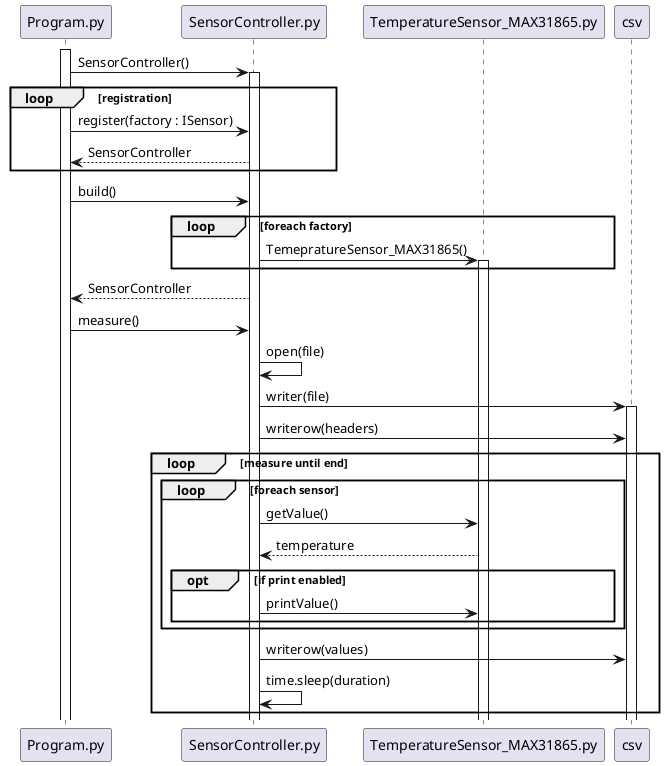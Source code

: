 @startuml

participant Program.py as pgm
participant SensorController.py as sc
participant TemperatureSensor_MAX31865.py as stemp
participant csv

activate pgm
pgm -> sc : SensorController()

activate sc

loop registration

    pgm -> sc : register(factory : ISensor)
    pgm <-- sc : SensorController

end

pgm -> sc : build()

loop foreach factory

    sc -> stemp : TemepratureSensor_MAX31865()
    activate stemp

end

pgm <-- sc : SensorController

pgm -> sc : measure()

sc -> sc : open(file)
sc -> csv : writer(file)
activate csv
sc -> csv : writerow(headers)

loop measure until end

    loop foreach sensor

        sc -> stemp : getValue()
        sc <-- stemp : temperature

        opt if print enabled

            sc -> stemp : printValue()

        end

    end

    sc -> csv : writerow(values)

    sc -> sc : time.sleep(duration)
    
end


@enduml

